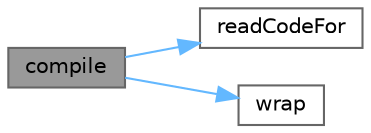 digraph "compile"
{
 // INTERACTIVE_SVG=YES
 // LATEX_PDF_SIZE
  bgcolor="transparent";
  edge [fontname=Helvetica,fontsize=10,labelfontname=Helvetica,labelfontsize=10];
  node [fontname=Helvetica,fontsize=10,shape=box,height=0.2,width=0.4];
  rankdir="LR";
  Node1 [id="Node000001",label="compile",height=0.2,width=0.4,color="gray40", fillcolor="grey60", style="filled", fontcolor="black",tooltip=" "];
  Node1 -> Node2 [id="edge1_Node000001_Node000002",color="steelblue1",style="solid",tooltip=" "];
  Node2 [id="Node000002",label="readCodeFor",height=0.2,width=0.4,color="grey40", fillcolor="white", style="filled",URL="$da/dee/a00383_a12c8d55559c5da555a6747967c4cd925.html#a12c8d55559c5da555a6747967c4cd925",tooltip=" "];
  Node1 -> Node3 [id="edge2_Node000001_Node000003",color="steelblue1",style="solid",tooltip=" "];
  Node3 [id="Node000003",label="wrap",height=0.2,width=0.4,color="grey40", fillcolor="white", style="filled",URL="$dc/d98/a01177_a1866ccbf25522c47b5e74afdfd5a90cb.html#a1866ccbf25522c47b5e74afdfd5a90cb",tooltip=" "];
}
